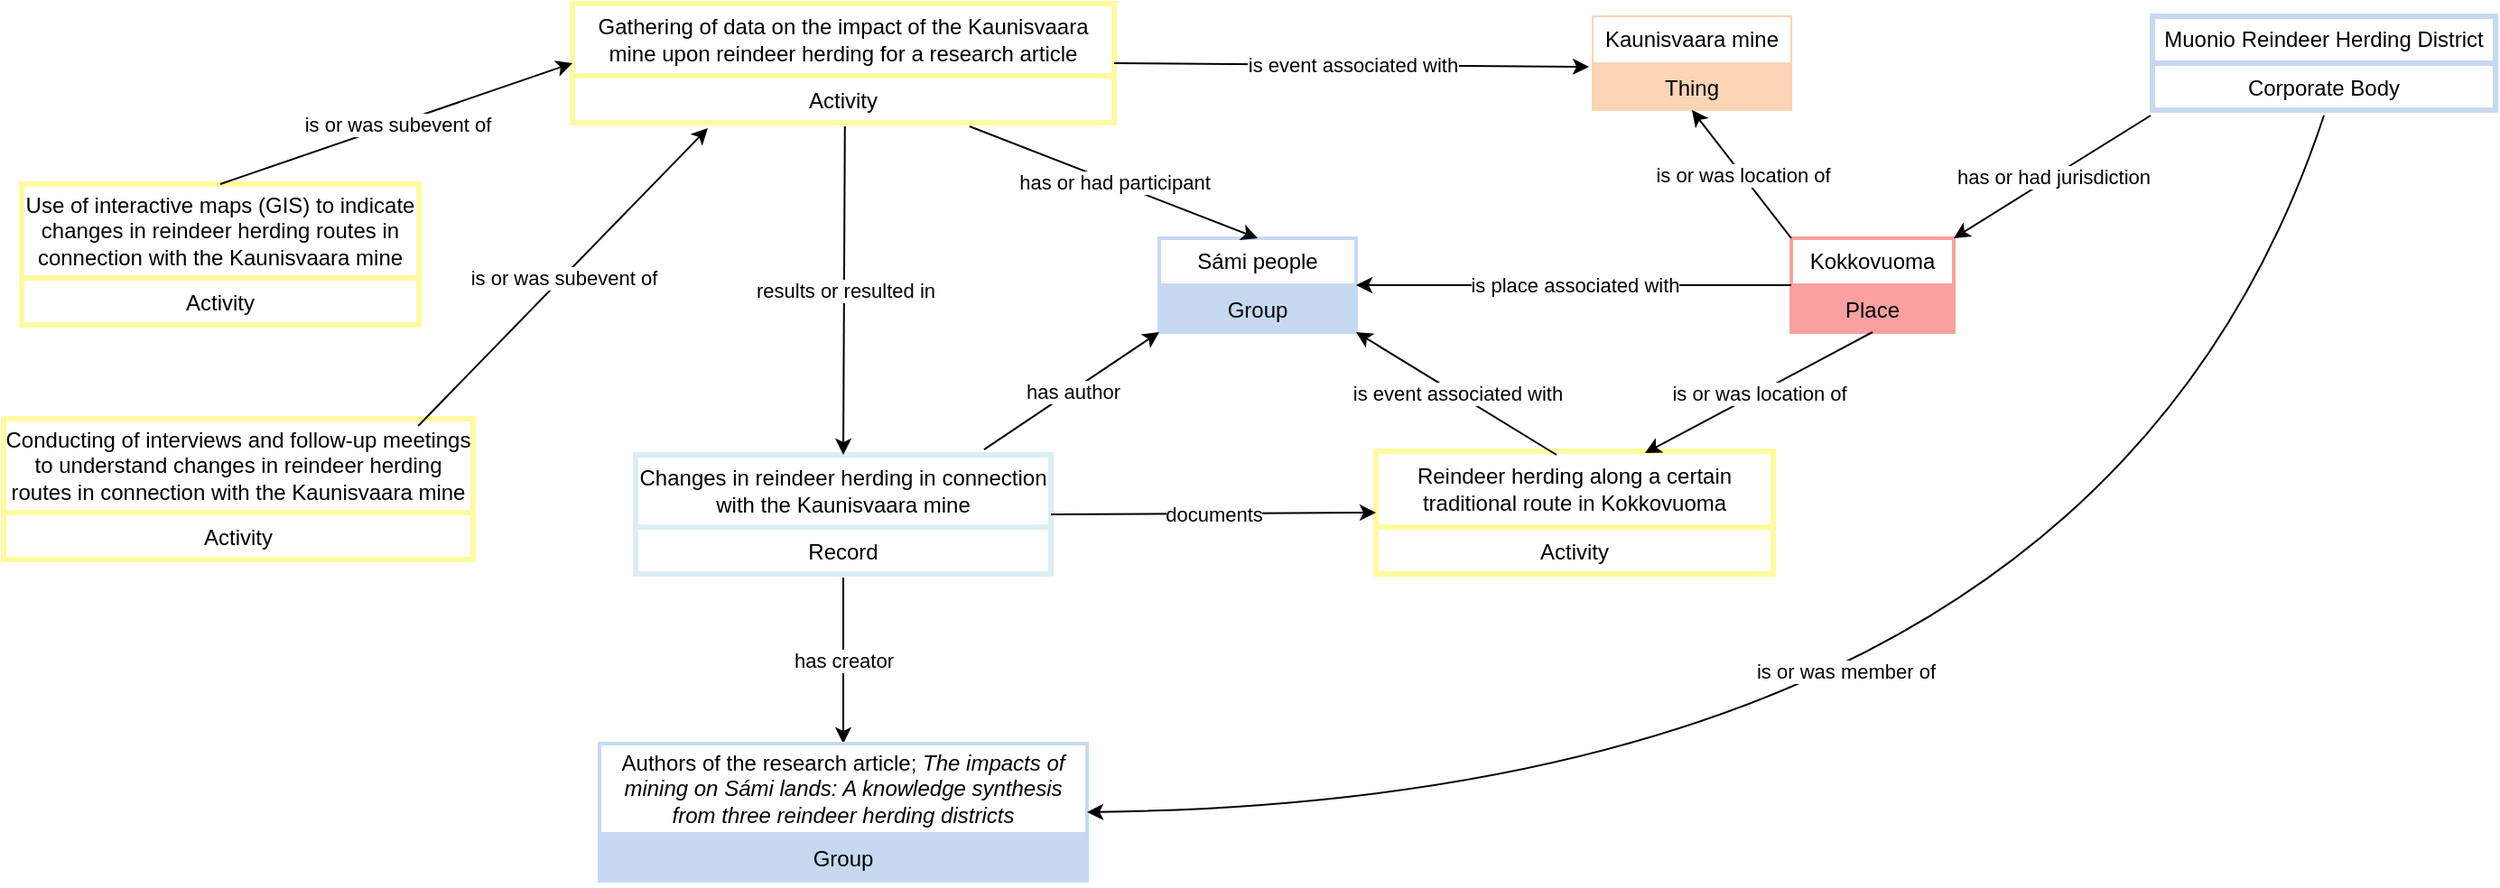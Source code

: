 <mxfile version="28.2.1">
  <diagram name="Page-1" id="7J5VbkgxUuM1WTPjkZ29">
    <mxGraphModel dx="5705" dy="666" grid="1" gridSize="10" guides="1" tooltips="1" connect="1" arrows="1" fold="1" page="1" pageScale="1" pageWidth="4681" pageHeight="3300" math="0" shadow="0">
      <root>
        <mxCell id="0" />
        <mxCell id="1" parent="0" />
        <mxCell id="bhUfJU7zfK5Zv-lmQXys-1" value="Changes in reindeer herding in connection with the Kaunisvaara mine" style="swimlane;fontStyle=0;childLayout=stackLayout;horizontal=1;startSize=40;strokeColor=#DAEEF3;strokeWidth=3;fillColor=none;horizontalStack=0;resizeParent=1;resizeParentMax=0;resizeLast=0;collapsible=1;marginBottom=0;whiteSpace=wrap;html=1;" vertex="1" parent="1">
          <mxGeometry x="240" y="270" width="230" height="66" as="geometry" />
        </mxCell>
        <mxCell id="bhUfJU7zfK5Zv-lmQXys-2" value="Record" style="text;strokeColor=#DAEEF3;strokeWidth=3;fillColor=none;align=center;verticalAlign=top;spacingLeft=4;spacingRight=4;overflow=hidden;rotatable=0;points=[[0,0.5],[1,0.5]];portConstraint=eastwest;whiteSpace=wrap;html=1;" vertex="1" parent="bhUfJU7zfK5Zv-lmQXys-1">
          <mxGeometry y="40" width="230" height="26" as="geometry" />
        </mxCell>
        <mxCell id="bhUfJU7zfK5Zv-lmQXys-7" value="Reindeer herding along a certain traditional route in Kokkovuoma" style="swimlane;fontStyle=0;childLayout=stackLayout;horizontal=1;startSize=42;strokeColor=#FFFAA0;strokeWidth=3;fillColor=none;horizontalStack=0;resizeParent=1;resizeParentMax=0;resizeLast=0;collapsible=1;marginBottom=0;whiteSpace=wrap;html=1;" vertex="1" parent="1">
          <mxGeometry x="650" y="268" width="220" height="68" as="geometry" />
        </mxCell>
        <mxCell id="bhUfJU7zfK5Zv-lmQXys-8" value="Activity" style="text;strokeColor=#FFFAA0;strokeWidth=3;fillColor=none;align=center;verticalAlign=top;spacingLeft=4;spacingRight=4;overflow=hidden;rotatable=0;points=[[0,0.5],[1,0.5]];portConstraint=eastwest;whiteSpace=wrap;html=1;" vertex="1" parent="bhUfJU7zfK5Zv-lmQXys-7">
          <mxGeometry y="42" width="220" height="26" as="geometry" />
        </mxCell>
        <mxCell id="bhUfJU7zfK5Zv-lmQXys-9" value="" style="endArrow=classic;html=1;rounded=0;exitX=1;exitY=0.5;exitDx=0;exitDy=0;entryX=0;entryY=0.5;entryDx=0;entryDy=0;" edge="1" parent="1" source="bhUfJU7zfK5Zv-lmQXys-1" target="bhUfJU7zfK5Zv-lmQXys-7">
          <mxGeometry relative="1" as="geometry">
            <mxPoint x="550" y="260" as="sourcePoint" />
            <mxPoint x="690" y="260" as="targetPoint" />
          </mxGeometry>
        </mxCell>
        <mxCell id="bhUfJU7zfK5Zv-lmQXys-10" value="documents" style="edgeLabel;resizable=0;html=1;;align=center;verticalAlign=middle;" connectable="0" vertex="1" parent="bhUfJU7zfK5Zv-lmQXys-9">
          <mxGeometry relative="1" as="geometry" />
        </mxCell>
        <mxCell id="bhUfJU7zfK5Zv-lmQXys-11" value="Gathering of data on the impact of the Kaunisvaara mine upon reindeer herding for a research article" style="swimlane;fontStyle=0;childLayout=stackLayout;horizontal=1;startSize=40;strokeColor=#FFFAA0;strokeWidth=3;fillColor=none;horizontalStack=0;resizeParent=1;resizeParentMax=0;resizeLast=0;collapsible=1;marginBottom=0;whiteSpace=wrap;html=1;" vertex="1" parent="1">
          <mxGeometry x="205" y="20" width="300" height="66" as="geometry" />
        </mxCell>
        <mxCell id="bhUfJU7zfK5Zv-lmQXys-12" value="Activity" style="text;strokeColor=#FFFAA0;strokeWidth=3;fillColor=none;align=center;verticalAlign=top;spacingLeft=4;spacingRight=4;overflow=hidden;rotatable=0;points=[[0,0.5],[1,0.5]];portConstraint=eastwest;whiteSpace=wrap;html=1;" vertex="1" parent="bhUfJU7zfK5Zv-lmQXys-11">
          <mxGeometry y="40" width="300" height="26" as="geometry" />
        </mxCell>
        <mxCell id="bhUfJU7zfK5Zv-lmQXys-13" value="" style="endArrow=classic;html=1;rounded=0;exitX=0.503;exitY=1.077;exitDx=0;exitDy=0;exitPerimeter=0;entryX=0.5;entryY=0;entryDx=0;entryDy=0;" edge="1" parent="1" source="bhUfJU7zfK5Zv-lmQXys-12" target="bhUfJU7zfK5Zv-lmQXys-1">
          <mxGeometry relative="1" as="geometry">
            <mxPoint x="470" y="231" as="sourcePoint" />
            <mxPoint x="350" y="260" as="targetPoint" />
          </mxGeometry>
        </mxCell>
        <mxCell id="bhUfJU7zfK5Zv-lmQXys-14" value="results or resulted in" style="edgeLabel;resizable=0;html=1;;align=center;verticalAlign=middle;" connectable="0" vertex="1" parent="bhUfJU7zfK5Zv-lmQXys-13">
          <mxGeometry relative="1" as="geometry" />
        </mxCell>
        <mxCell id="bhUfJU7zfK5Zv-lmQXys-15" value="" style="endArrow=classic;html=1;rounded=0;exitX=0.5;exitY=1.077;exitDx=0;exitDy=0;exitPerimeter=0;" edge="1" parent="1" source="bhUfJU7zfK5Zv-lmQXys-2" target="bhUfJU7zfK5Zv-lmQXys-50">
          <mxGeometry relative="1" as="geometry">
            <mxPoint x="270" y="450" as="sourcePoint" />
            <mxPoint x="355" y="420" as="targetPoint" />
          </mxGeometry>
        </mxCell>
        <mxCell id="bhUfJU7zfK5Zv-lmQXys-16" value="has creator" style="edgeLabel;resizable=0;html=1;;align=center;verticalAlign=middle;" connectable="0" vertex="1" parent="bhUfJU7zfK5Zv-lmQXys-15">
          <mxGeometry relative="1" as="geometry" />
        </mxCell>
        <mxCell id="bhUfJU7zfK5Zv-lmQXys-19" value="Sámi people" style="swimlane;fontStyle=0;childLayout=stackLayout;horizontal=1;startSize=26;strokeColor=#C6D9F1;strokeWidth=2;fillColor=none;horizontalStack=0;resizeParent=1;resizeParentMax=0;resizeLast=0;collapsible=1;marginBottom=0;whiteSpace=wrap;html=1;" vertex="1" parent="1">
          <mxGeometry x="530" y="150" width="109" height="52" as="geometry" />
        </mxCell>
        <mxCell id="bhUfJU7zfK5Zv-lmQXys-20" value="Group&lt;div&gt;&lt;br&gt;&lt;/div&gt;" style="text;strokeColor=#C6D9F1;strokeWidth=2;fillColor=#C6D9F1;align=center;verticalAlign=top;spacingLeft=4;spacingRight=4;overflow=hidden;rotatable=0;points=[[0,0.5],[1,0.5]];portConstraint=eastwest;whiteSpace=wrap;html=1;" vertex="1" parent="bhUfJU7zfK5Zv-lmQXys-19">
          <mxGeometry y="26" width="109" height="26" as="geometry" />
        </mxCell>
        <mxCell id="bhUfJU7zfK5Zv-lmQXys-21" value="" style="endArrow=classic;html=1;rounded=0;exitX=1;exitY=1;exitDx=0;exitDy=0;entryX=1;entryY=1;entryDx=0;entryDy=0;" edge="1" parent="1" target="bhUfJU7zfK5Zv-lmQXys-19">
          <mxGeometry relative="1" as="geometry">
            <mxPoint x="750" y="270" as="sourcePoint" />
            <mxPoint x="764" y="420" as="targetPoint" />
          </mxGeometry>
        </mxCell>
        <mxCell id="bhUfJU7zfK5Zv-lmQXys-22" value="is event associated with" style="edgeLabel;resizable=0;html=1;;align=center;verticalAlign=middle;" connectable="0" vertex="1" parent="bhUfJU7zfK5Zv-lmQXys-21">
          <mxGeometry relative="1" as="geometry" />
        </mxCell>
        <mxCell id="bhUfJU7zfK5Zv-lmQXys-23" value="Kokkovuoma" style="swimlane;fontStyle=0;childLayout=stackLayout;horizontal=1;startSize=26;strokeColor=#FAA0A0;strokeWidth=2;fillColor=none;horizontalStack=0;resizeParent=1;resizeParentMax=0;resizeLast=0;collapsible=1;marginBottom=0;whiteSpace=wrap;html=1;" vertex="1" parent="1">
          <mxGeometry x="880" y="150" width="90" height="52" as="geometry" />
        </mxCell>
        <mxCell id="bhUfJU7zfK5Zv-lmQXys-24" value="Place" style="text;strokeColor=#FAA0A0;strokeWidth=2;fillColor=#FAA0A0;align=center;verticalAlign=top;spacingLeft=4;spacingRight=4;overflow=hidden;rotatable=0;points=[[0,0.5],[1,0.5]];portConstraint=eastwest;whiteSpace=wrap;html=1;" vertex="1" parent="bhUfJU7zfK5Zv-lmQXys-23">
          <mxGeometry y="26" width="90" height="26" as="geometry" />
        </mxCell>
        <mxCell id="bhUfJU7zfK5Zv-lmQXys-25" value="" style="endArrow=classic;html=1;rounded=0;entryX=0.677;entryY=0.015;entryDx=0;entryDy=0;entryPerimeter=0;exitX=0.5;exitY=1;exitDx=0;exitDy=0;" edge="1" parent="1" source="bhUfJU7zfK5Zv-lmQXys-23" target="bhUfJU7zfK5Zv-lmQXys-7">
          <mxGeometry relative="1" as="geometry">
            <mxPoint x="910" y="190" as="sourcePoint" />
            <mxPoint x="749" y="313" as="targetPoint" />
          </mxGeometry>
        </mxCell>
        <mxCell id="bhUfJU7zfK5Zv-lmQXys-26" value="is or was location of" style="edgeLabel;resizable=0;html=1;;align=center;verticalAlign=middle;" connectable="0" vertex="1" parent="bhUfJU7zfK5Zv-lmQXys-25">
          <mxGeometry relative="1" as="geometry" />
        </mxCell>
        <mxCell id="bhUfJU7zfK5Zv-lmQXys-33" value="Kaunisvaara mine" style="swimlane;fontStyle=0;childLayout=stackLayout;horizontal=1;startSize=26;strokeColor=#FBD5B5;fillColor=none;horizontalStack=0;resizeParent=1;resizeParentMax=0;resizeLast=0;collapsible=1;marginBottom=0;whiteSpace=wrap;html=1;" vertex="1" parent="1">
          <mxGeometry x="770" y="27" width="110" height="52" as="geometry" />
        </mxCell>
        <mxCell id="bhUfJU7zfK5Zv-lmQXys-34" value="Thing" style="text;strokeColor=#FBD5B5;fillColor=#FBD5B5;align=center;verticalAlign=top;spacingLeft=4;spacingRight=4;overflow=hidden;rotatable=0;points=[[0,0.5],[1,0.5]];portConstraint=eastwest;whiteSpace=wrap;html=1;" vertex="1" parent="bhUfJU7zfK5Zv-lmQXys-33">
          <mxGeometry y="26" width="110" height="26" as="geometry" />
        </mxCell>
        <mxCell id="bhUfJU7zfK5Zv-lmQXys-35" value="" style="endArrow=classic;html=1;rounded=0;exitX=0;exitY=0;exitDx=0;exitDy=0;entryX=0.5;entryY=1;entryDx=0;entryDy=0;" edge="1" parent="1" source="bhUfJU7zfK5Zv-lmQXys-23" target="bhUfJU7zfK5Zv-lmQXys-33">
          <mxGeometry relative="1" as="geometry">
            <mxPoint x="915.5" y="110" as="sourcePoint" />
            <mxPoint x="814.5" y="197" as="targetPoint" />
          </mxGeometry>
        </mxCell>
        <mxCell id="bhUfJU7zfK5Zv-lmQXys-36" value="is or was location of" style="edgeLabel;resizable=0;html=1;;align=center;verticalAlign=middle;" connectable="0" vertex="1" parent="bhUfJU7zfK5Zv-lmQXys-35">
          <mxGeometry relative="1" as="geometry" />
        </mxCell>
        <mxCell id="bhUfJU7zfK5Zv-lmQXys-37" value="" style="endArrow=classic;html=1;rounded=0;exitX=1;exitY=0.5;exitDx=0;exitDy=0;entryX=-0.018;entryY=0.077;entryDx=0;entryDy=0;entryPerimeter=0;" edge="1" parent="1" source="bhUfJU7zfK5Zv-lmQXys-11" target="bhUfJU7zfK5Zv-lmQXys-34">
          <mxGeometry relative="1" as="geometry">
            <mxPoint x="531" y="43" as="sourcePoint" />
            <mxPoint x="690" y="60" as="targetPoint" />
          </mxGeometry>
        </mxCell>
        <mxCell id="bhUfJU7zfK5Zv-lmQXys-38" value="is event associated with" style="edgeLabel;resizable=0;html=1;;align=center;verticalAlign=middle;" connectable="0" vertex="1" parent="bhUfJU7zfK5Zv-lmQXys-37">
          <mxGeometry relative="1" as="geometry" />
        </mxCell>
        <mxCell id="bhUfJU7zfK5Zv-lmQXys-40" value="" style="endArrow=classic;html=1;rounded=0;exitX=0.839;exitY=-0.045;exitDx=0;exitDy=0;exitPerimeter=0;entryX=0;entryY=1;entryDx=0;entryDy=0;" edge="1" parent="1" source="bhUfJU7zfK5Zv-lmQXys-1" target="bhUfJU7zfK5Zv-lmQXys-19">
          <mxGeometry relative="1" as="geometry">
            <mxPoint x="430" y="230" as="sourcePoint" />
            <mxPoint x="430" y="312" as="targetPoint" />
          </mxGeometry>
        </mxCell>
        <mxCell id="bhUfJU7zfK5Zv-lmQXys-41" value="has author" style="edgeLabel;resizable=0;html=1;;align=center;verticalAlign=middle;" connectable="0" vertex="1" parent="bhUfJU7zfK5Zv-lmQXys-40">
          <mxGeometry relative="1" as="geometry" />
        </mxCell>
        <mxCell id="bhUfJU7zfK5Zv-lmQXys-42" value="" style="endArrow=classic;html=1;rounded=0;exitX=0.733;exitY=1.077;exitDx=0;exitDy=0;exitPerimeter=0;entryX=0.5;entryY=0;entryDx=0;entryDy=0;" edge="1" parent="1" source="bhUfJU7zfK5Zv-lmQXys-12" target="bhUfJU7zfK5Zv-lmQXys-19">
          <mxGeometry relative="1" as="geometry">
            <mxPoint x="420" y="126" as="sourcePoint" />
            <mxPoint x="772" y="131" as="targetPoint" />
          </mxGeometry>
        </mxCell>
        <mxCell id="bhUfJU7zfK5Zv-lmQXys-43" value="has or had participant" style="edgeLabel;resizable=0;html=1;;align=center;verticalAlign=middle;" connectable="0" vertex="1" parent="bhUfJU7zfK5Zv-lmQXys-42">
          <mxGeometry relative="1" as="geometry" />
        </mxCell>
        <mxCell id="bhUfJU7zfK5Zv-lmQXys-44" value="" style="endArrow=classic;html=1;rounded=0;exitX=0;exitY=0.5;exitDx=0;exitDy=0;entryX=1;entryY=0.5;entryDx=0;entryDy=0;" edge="1" parent="1" source="bhUfJU7zfK5Zv-lmQXys-23" target="bhUfJU7zfK5Zv-lmQXys-19">
          <mxGeometry relative="1" as="geometry">
            <mxPoint x="791" y="218" as="sourcePoint" />
            <mxPoint x="680" y="150" as="targetPoint" />
          </mxGeometry>
        </mxCell>
        <mxCell id="bhUfJU7zfK5Zv-lmQXys-45" value="is place associated with" style="edgeLabel;resizable=0;html=1;;align=center;verticalAlign=middle;" connectable="0" vertex="1" parent="bhUfJU7zfK5Zv-lmQXys-44">
          <mxGeometry relative="1" as="geometry" />
        </mxCell>
        <mxCell id="bhUfJU7zfK5Zv-lmQXys-46" value="Muonio Reindeer Herding District" style="swimlane;fontStyle=0;childLayout=stackLayout;horizontal=1;startSize=26;strokeColor=#C6D9F1;strokeWidth=3;fillColor=none;horizontalStack=0;resizeParent=1;resizeParentMax=0;resizeLast=0;collapsible=1;marginBottom=0;whiteSpace=wrap;html=1;" vertex="1" parent="1">
          <mxGeometry x="1080" y="27" width="190" height="52" as="geometry" />
        </mxCell>
        <mxCell id="bhUfJU7zfK5Zv-lmQXys-47" value="Corporate Body" style="text;strokeColor=#C6D9F1;strokeWidth=3;fillColor=none;align=center;verticalAlign=top;spacingLeft=4;spacingRight=4;overflow=hidden;rotatable=0;points=[[0,0.5],[1,0.5]];portConstraint=eastwest;whiteSpace=wrap;html=1;" vertex="1" parent="bhUfJU7zfK5Zv-lmQXys-46">
          <mxGeometry y="26" width="190" height="26" as="geometry" />
        </mxCell>
        <mxCell id="bhUfJU7zfK5Zv-lmQXys-48" value="" style="endArrow=classic;html=1;rounded=0;exitX=-0.005;exitY=1.115;exitDx=0;exitDy=0;entryX=1;entryY=0;entryDx=0;entryDy=0;exitPerimeter=0;" edge="1" parent="1" source="bhUfJU7zfK5Zv-lmQXys-47" target="bhUfJU7zfK5Zv-lmQXys-23">
          <mxGeometry relative="1" as="geometry">
            <mxPoint x="1080" y="241" as="sourcePoint" />
            <mxPoint x="1025" y="170" as="targetPoint" />
          </mxGeometry>
        </mxCell>
        <mxCell id="bhUfJU7zfK5Zv-lmQXys-49" value="has or had jurisdiction" style="edgeLabel;resizable=0;html=1;;align=center;verticalAlign=middle;" connectable="0" vertex="1" parent="bhUfJU7zfK5Zv-lmQXys-48">
          <mxGeometry relative="1" as="geometry" />
        </mxCell>
        <mxCell id="bhUfJU7zfK5Zv-lmQXys-50" value="Authors of the research article;&amp;nbsp;&lt;i&gt;The impacts of mining on Sámi lands: A knowledge synthesis from three reindeer herding districts&lt;/i&gt;" style="swimlane;fontStyle=0;childLayout=stackLayout;horizontal=1;startSize=50;strokeColor=#C6D9F1;strokeWidth=2;fillColor=none;horizontalStack=0;resizeParent=1;resizeParentMax=0;resizeLast=0;collapsible=1;marginBottom=0;whiteSpace=wrap;html=1;" vertex="1" parent="1">
          <mxGeometry x="220" y="430" width="270" height="76" as="geometry" />
        </mxCell>
        <mxCell id="bhUfJU7zfK5Zv-lmQXys-51" value="Group&lt;div&gt;&lt;br&gt;&lt;/div&gt;" style="text;strokeColor=#C6D9F1;strokeWidth=2;fillColor=#C6D9F1;align=center;verticalAlign=top;spacingLeft=4;spacingRight=4;overflow=hidden;rotatable=0;points=[[0,0.5],[1,0.5]];portConstraint=eastwest;whiteSpace=wrap;html=1;" vertex="1" parent="bhUfJU7zfK5Zv-lmQXys-50">
          <mxGeometry y="50" width="270" height="26" as="geometry" />
        </mxCell>
        <mxCell id="bhUfJU7zfK5Zv-lmQXys-52" value="" style="endArrow=classic;html=1;rounded=0;curved=1;entryX=1;entryY=0.5;entryDx=0;entryDy=0;exitX=0.5;exitY=1.115;exitDx=0;exitDy=0;exitPerimeter=0;" edge="1" parent="1" source="bhUfJU7zfK5Zv-lmQXys-47" target="bhUfJU7zfK5Zv-lmQXys-50">
          <mxGeometry relative="1" as="geometry">
            <mxPoint x="1170" y="100" as="sourcePoint" />
            <mxPoint x="460" y="460" as="targetPoint" />
            <Array as="points">
              <mxPoint x="1050" y="460" />
            </Array>
          </mxGeometry>
        </mxCell>
        <mxCell id="bhUfJU7zfK5Zv-lmQXys-53" value="is or was member of" style="edgeLabel;resizable=0;html=1;;align=center;verticalAlign=middle;" connectable="0" vertex="1" parent="bhUfJU7zfK5Zv-lmQXys-52">
          <mxGeometry relative="1" as="geometry">
            <mxPoint x="-59" y="-71" as="offset" />
          </mxGeometry>
        </mxCell>
        <mxCell id="bhUfJU7zfK5Zv-lmQXys-54" value="Use of interactive maps (GIS) to indicate changes in reindeer herding routes in connection with the Kaunisvaara mine" style="swimlane;fontStyle=0;childLayout=stackLayout;horizontal=1;startSize=52;strokeColor=#FFFAA0;strokeWidth=3;fillColor=none;horizontalStack=0;resizeParent=1;resizeParentMax=0;resizeLast=0;collapsible=1;marginBottom=0;whiteSpace=wrap;html=1;" vertex="1" parent="1">
          <mxGeometry x="-100" y="120" width="220" height="78" as="geometry" />
        </mxCell>
        <mxCell id="bhUfJU7zfK5Zv-lmQXys-55" value="Activity" style="text;strokeColor=#FFFAA0;strokeWidth=3;fillColor=none;align=center;verticalAlign=top;spacingLeft=4;spacingRight=4;overflow=hidden;rotatable=0;points=[[0,0.5],[1,0.5]];portConstraint=eastwest;whiteSpace=wrap;html=1;" vertex="1" parent="bhUfJU7zfK5Zv-lmQXys-54">
          <mxGeometry y="52" width="220" height="26" as="geometry" />
        </mxCell>
        <mxCell id="bhUfJU7zfK5Zv-lmQXys-60" value="Conducting of interviews and follow-up meetings to understand changes in reindeer herding routes in connection with the Kaunisvaara mine" style="swimlane;fontStyle=0;childLayout=stackLayout;horizontal=1;startSize=52;strokeColor=#FFFAA0;strokeWidth=3;fillColor=none;horizontalStack=0;resizeParent=1;resizeParentMax=0;resizeLast=0;collapsible=1;marginBottom=0;whiteSpace=wrap;html=1;" vertex="1" parent="1">
          <mxGeometry x="-110" y="250" width="260" height="78" as="geometry" />
        </mxCell>
        <mxCell id="bhUfJU7zfK5Zv-lmQXys-61" value="Activity" style="text;strokeColor=#FFFAA0;strokeWidth=3;fillColor=none;align=center;verticalAlign=top;spacingLeft=4;spacingRight=4;overflow=hidden;rotatable=0;points=[[0,0.5],[1,0.5]];portConstraint=eastwest;whiteSpace=wrap;html=1;" vertex="1" parent="bhUfJU7zfK5Zv-lmQXys-60">
          <mxGeometry y="52" width="260" height="26" as="geometry" />
        </mxCell>
        <mxCell id="bhUfJU7zfK5Zv-lmQXys-62" value="" style="endArrow=classic;html=1;rounded=0;exitX=0.5;exitY=0;exitDx=0;exitDy=0;entryX=0;entryY=0.5;entryDx=0;entryDy=0;" edge="1" parent="1" source="bhUfJU7zfK5Zv-lmQXys-54" target="bhUfJU7zfK5Zv-lmQXys-11">
          <mxGeometry relative="1" as="geometry">
            <mxPoint x="71" y="27" as="sourcePoint" />
            <mxPoint x="70" y="209" as="targetPoint" />
          </mxGeometry>
        </mxCell>
        <mxCell id="bhUfJU7zfK5Zv-lmQXys-63" value="is or was subevent of" style="edgeLabel;resizable=0;html=1;;align=center;verticalAlign=middle;" connectable="0" vertex="1" parent="bhUfJU7zfK5Zv-lmQXys-62">
          <mxGeometry relative="1" as="geometry" />
        </mxCell>
        <mxCell id="bhUfJU7zfK5Zv-lmQXys-64" value="" style="endArrow=classic;html=1;rounded=0;exitX=0.883;exitY=0.051;exitDx=0;exitDy=0;exitPerimeter=0;" edge="1" parent="1" source="bhUfJU7zfK5Zv-lmQXys-60">
          <mxGeometry relative="1" as="geometry">
            <mxPoint x="90" y="250" as="sourcePoint" />
            <mxPoint x="280" y="89" as="targetPoint" />
          </mxGeometry>
        </mxCell>
        <mxCell id="bhUfJU7zfK5Zv-lmQXys-65" value="is or was subevent of" style="edgeLabel;resizable=0;html=1;;align=center;verticalAlign=middle;" connectable="0" vertex="1" parent="bhUfJU7zfK5Zv-lmQXys-64">
          <mxGeometry relative="1" as="geometry" />
        </mxCell>
      </root>
    </mxGraphModel>
  </diagram>
</mxfile>
